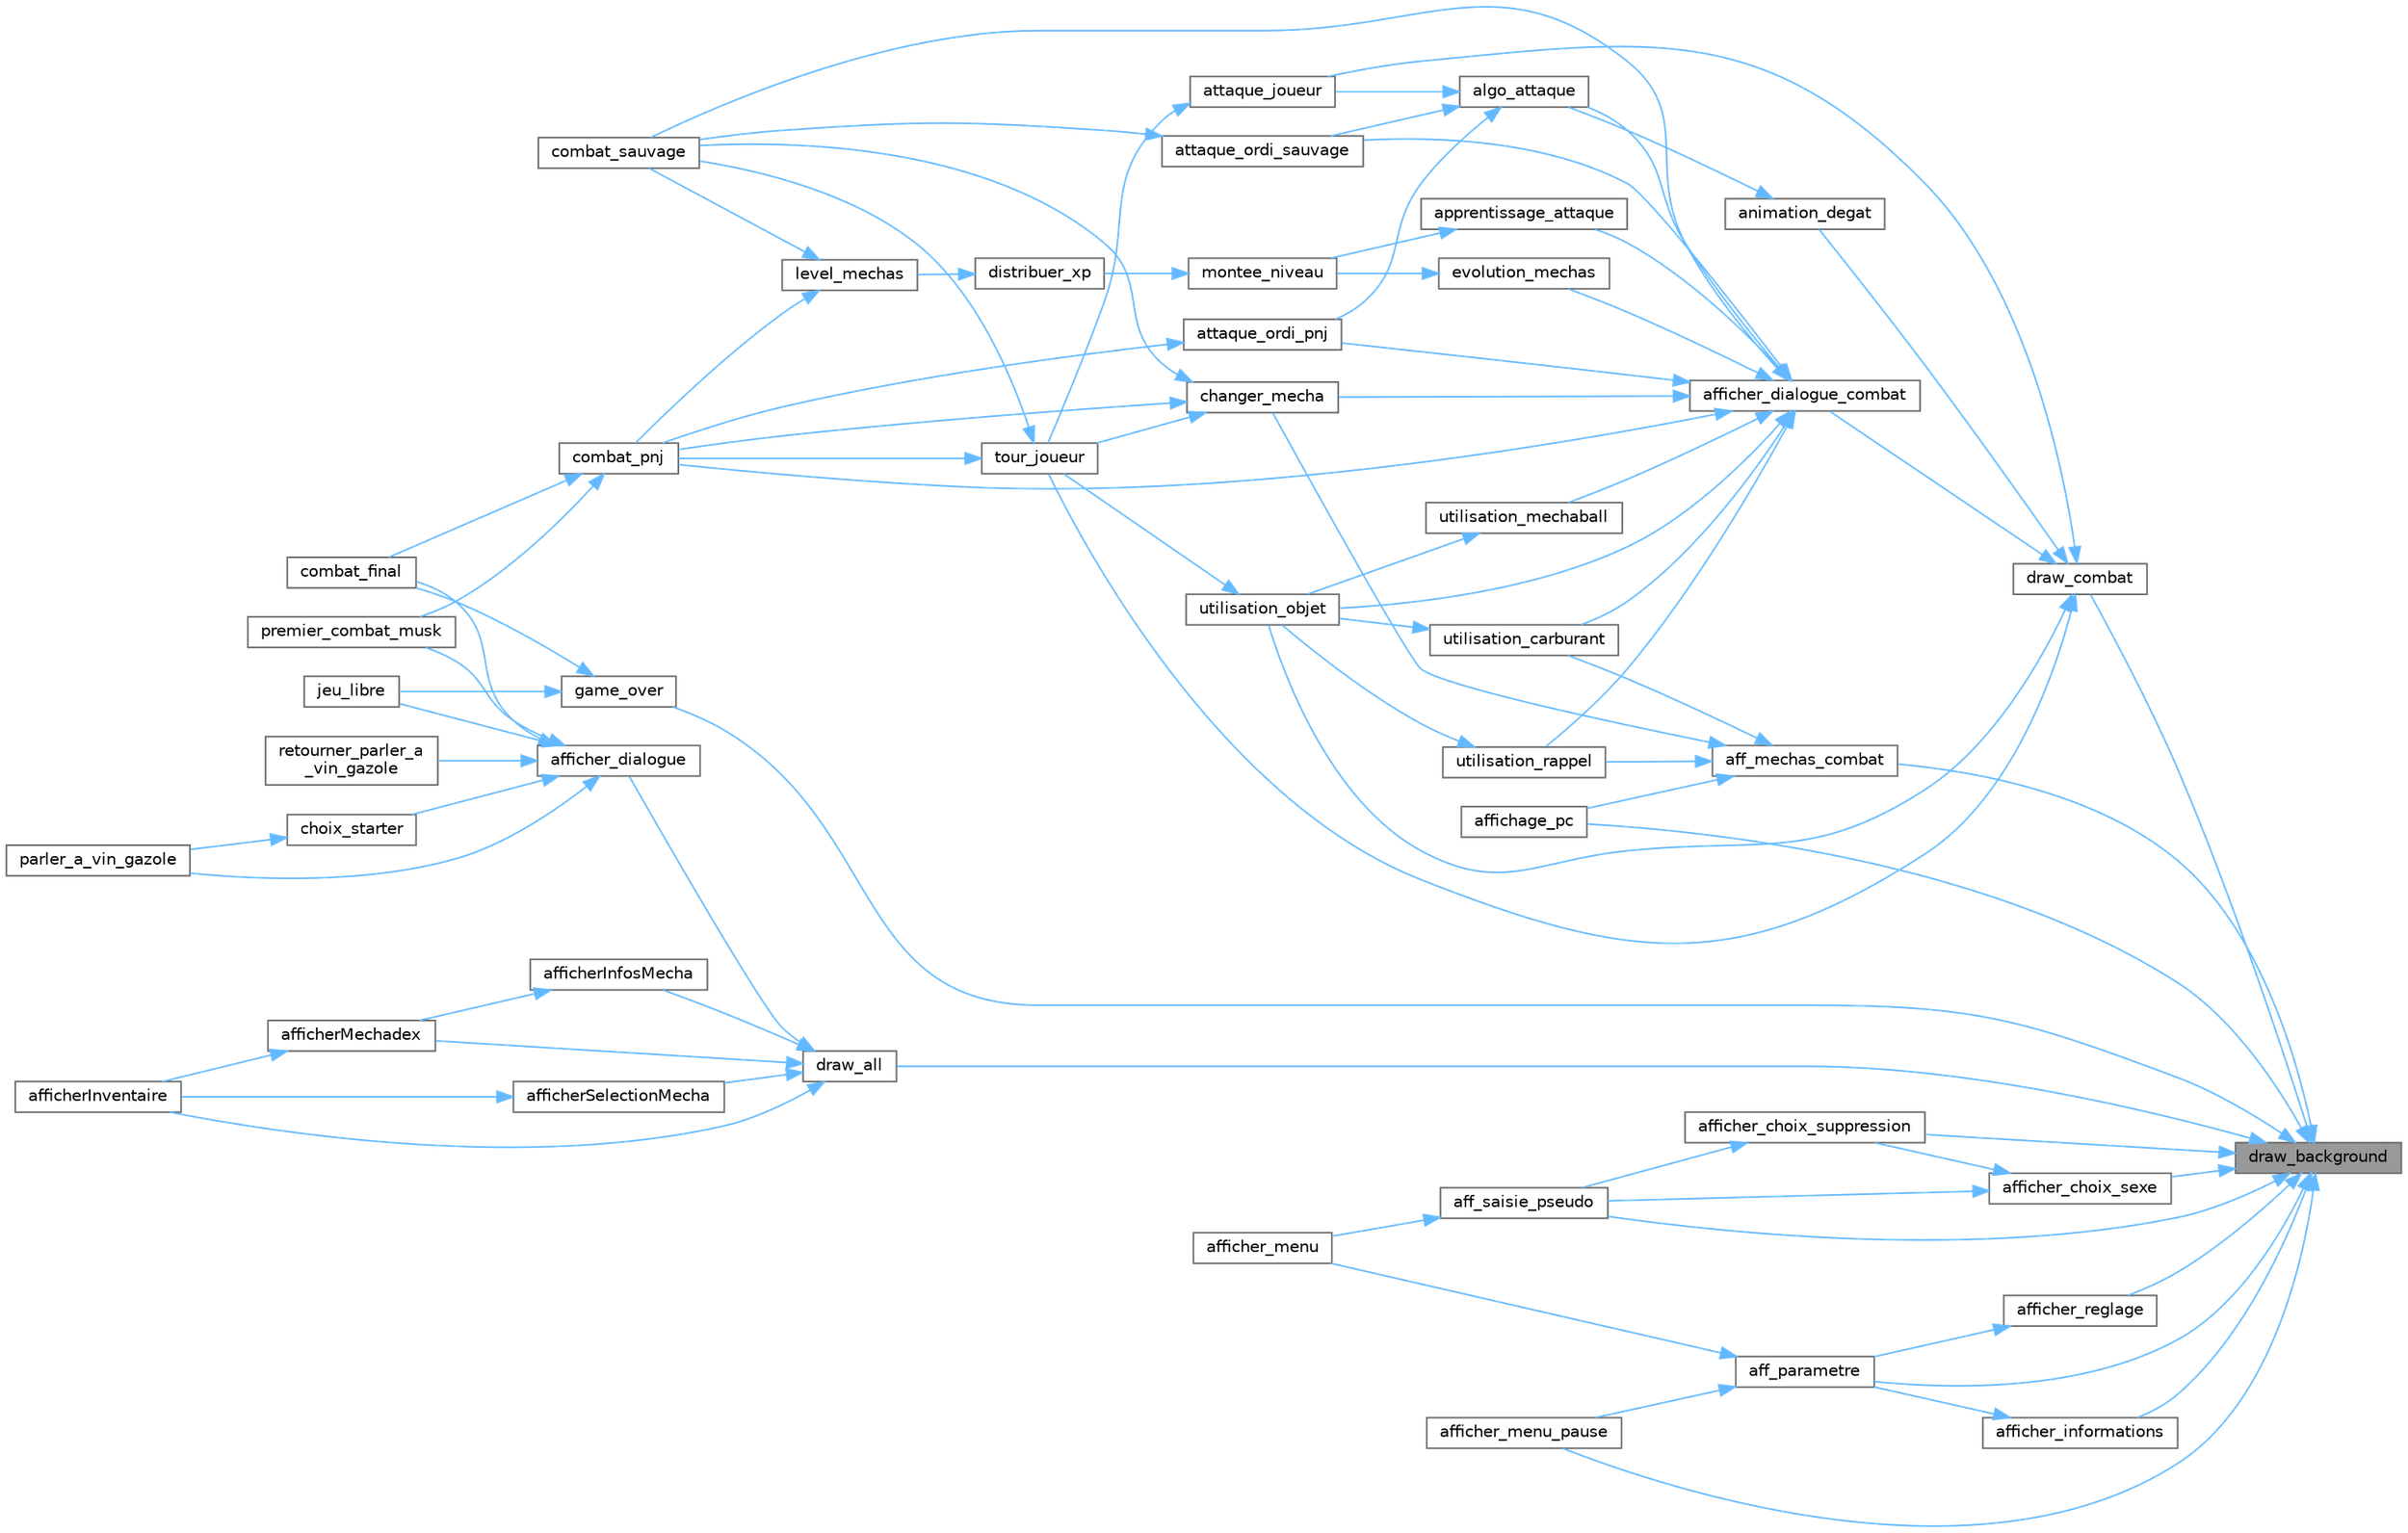 digraph "draw_background"
{
 // LATEX_PDF_SIZE
  bgcolor="transparent";
  edge [fontname=Helvetica,fontsize=10,labelfontname=Helvetica,labelfontsize=10];
  node [fontname=Helvetica,fontsize=10,shape=box,height=0.2,width=0.4];
  rankdir="RL";
  Node1 [id="Node000001",label="draw_background",height=0.2,width=0.4,color="gray40", fillcolor="grey60", style="filled", fontcolor="black",tooltip="Affiche l'arrière-plan (background) actuel du jeu."];
  Node1 -> Node2 [id="edge83_Node000001_Node000002",dir="back",color="steelblue1",style="solid",tooltip=" "];
  Node2 [id="Node000002",label="aff_mechas_combat",height=0.2,width=0.4,color="grey40", fillcolor="white", style="filled",URL="$combat_8c.html#a30cb93b663d557e0e81271f956c24379",tooltip="Affiche l'interface de sélection du Mecha du joueur durant un combat."];
  Node2 -> Node3 [id="edge84_Node000002_Node000003",dir="back",color="steelblue1",style="solid",tooltip=" "];
  Node3 [id="Node000003",label="affichage_pc",height=0.2,width=0.4,color="grey40", fillcolor="white", style="filled",URL="$affichage_8c.html#af70cd65063ba7719d712c57fcce296a3",tooltip="Affiche le PC du joueur permettant de gérer et échanger les Méchas capturés."];
  Node2 -> Node4 [id="edge85_Node000002_Node000004",dir="back",color="steelblue1",style="solid",tooltip=" "];
  Node4 [id="Node000004",label="changer_mecha",height=0.2,width=0.4,color="grey40", fillcolor="white", style="filled",URL="$combat_8c.html#a16e4593cbfaef36a7cc088aa6bef48c0",tooltip="Permet au joueur de changer le Mecha actif pendant un combat."];
  Node4 -> Node5 [id="edge86_Node000004_Node000005",dir="back",color="steelblue1",style="solid",tooltip=" "];
  Node5 [id="Node000005",label="combat_pnj",height=0.2,width=0.4,color="grey40", fillcolor="white", style="filled",URL="$combat_8c.html#a03ca199547656caabf8e81d769b770e4",tooltip="Gère un combat complet entre le joueur et un PNJ."];
  Node5 -> Node6 [id="edge87_Node000005_Node000006",dir="back",color="steelblue1",style="solid",tooltip=" "];
  Node6 [id="Node000006",label="combat_final",height=0.2,width=0.4,color="grey40", fillcolor="white", style="filled",URL="$pointDePassage_8c.html#ade398b595e60d698c8c259edf2f8252a",tooltip="Gère les interactions finales avec les PNJs \"Vin Gazole\" et \"Iron Musk\", incluant dialogues,..."];
  Node5 -> Node7 [id="edge88_Node000005_Node000007",dir="back",color="steelblue1",style="solid",tooltip=" "];
  Node7 [id="Node000007",label="premier_combat_musk",height=0.2,width=0.4,color="grey40", fillcolor="white", style="filled",URL="$pointDePassage_8c.html#a9ed15a581ba87d71ad2d85b8649075da",tooltip="Gère l'interaction du joueur avec les PNJs \"Vin Gazole 2\" et \"Iron Musk\", incluant dialogues,..."];
  Node4 -> Node8 [id="edge89_Node000004_Node000008",dir="back",color="steelblue1",style="solid",tooltip=" "];
  Node8 [id="Node000008",label="combat_sauvage",height=0.2,width=0.4,color="grey40", fillcolor="white", style="filled",URL="$combat_8c.html#ae03e9f733803425a6c1dcb7b81c8234e",tooltip="Gère un combat entre le joueur et un Mécha sauvage."];
  Node4 -> Node9 [id="edge90_Node000004_Node000009",dir="back",color="steelblue1",style="solid",tooltip=" "];
  Node9 [id="Node000009",label="tour_joueur",height=0.2,width=0.4,color="grey40", fillcolor="white", style="filled",URL="$combat_8c.html#a3c18ce2957ca72f56737d0082766ad63",tooltip="Gère le tour du joueur lors d'un combat contre un Mécha sauvage ou un PNJ."];
  Node9 -> Node5 [id="edge91_Node000009_Node000005",dir="back",color="steelblue1",style="solid",tooltip=" "];
  Node9 -> Node8 [id="edge92_Node000009_Node000008",dir="back",color="steelblue1",style="solid",tooltip=" "];
  Node2 -> Node10 [id="edge93_Node000002_Node000010",dir="back",color="steelblue1",style="solid",tooltip=" "];
  Node10 [id="Node000010",label="utilisation_carburant",height=0.2,width=0.4,color="grey40", fillcolor="white", style="filled",URL="$combat_8c.html#a7f2daafca6455a03963db8f32d8a8d10",tooltip="Gère l'utilisation d'un objet \"carburant\" durant un combat."];
  Node10 -> Node11 [id="edge94_Node000010_Node000011",dir="back",color="steelblue1",style="solid",tooltip=" "];
  Node11 [id="Node000011",label="utilisation_objet",height=0.2,width=0.4,color="grey40", fillcolor="white", style="filled",URL="$combat_8c.html#ae82c6dcf76c1412964511d71b75c637e",tooltip="Affiche l'interface d'utilisation d'objets pendant un combat."];
  Node11 -> Node9 [id="edge95_Node000011_Node000009",dir="back",color="steelblue1",style="solid",tooltip=" "];
  Node2 -> Node12 [id="edge96_Node000002_Node000012",dir="back",color="steelblue1",style="solid",tooltip=" "];
  Node12 [id="Node000012",label="utilisation_rappel",height=0.2,width=0.4,color="grey40", fillcolor="white", style="filled",URL="$combat_8c.html#afff6b8b516af5c46c938f407788d1b5f",tooltip="Gère l'utilisation d'un objet \"rappel\" durant un combat."];
  Node12 -> Node11 [id="edge97_Node000012_Node000011",dir="back",color="steelblue1",style="solid",tooltip=" "];
  Node1 -> Node13 [id="edge98_Node000001_Node000013",dir="back",color="steelblue1",style="solid",tooltip=" "];
  Node13 [id="Node000013",label="aff_parametre",height=0.2,width=0.4,color="grey40", fillcolor="white", style="filled",URL="$menu_8c.html#af33efca11c59a833339ea201bd4fb9d4",tooltip="Affiche l'écran des paramètres généraux du jeu avec les options Informations, Réglage et Retour."];
  Node13 -> Node14 [id="edge99_Node000013_Node000014",dir="back",color="steelblue1",style="solid",tooltip=" "];
  Node14 [id="Node000014",label="afficher_menu",height=0.2,width=0.4,color="grey40", fillcolor="white", style="filled",URL="$menu_8c.html#a0225d24e9d0ffd7af10183134ff4f229",tooltip="Affiche le menu principal du jeu, permettant au joueur de démarrer, régler les paramètres ou quitter."];
  Node13 -> Node15 [id="edge100_Node000013_Node000015",dir="back",color="steelblue1",style="solid",tooltip=" "];
  Node15 [id="Node000015",label="afficher_menu_pause",height=0.2,width=0.4,color="grey40", fillcolor="white", style="filled",URL="$menu_8c.html#a98de4f1f9f962af528305e0d3e88d9da",tooltip="Affiche le menu pause du jeu avec les options Reprendre, Paramètres et Accueil."];
  Node1 -> Node16 [id="edge101_Node000001_Node000016",dir="back",color="steelblue1",style="solid",tooltip=" "];
  Node16 [id="Node000016",label="aff_saisie_pseudo",height=0.2,width=0.4,color="grey40", fillcolor="white", style="filled",URL="$menu_8c.html#a514079e39465e028b08558ac3458d85a",tooltip="Affiche un écran permettant au joueur de saisir son pseudo et de démarrer une partie."];
  Node16 -> Node14 [id="edge102_Node000016_Node000014",dir="back",color="steelblue1",style="solid",tooltip=" "];
  Node1 -> Node3 [id="edge103_Node000001_Node000003",dir="back",color="steelblue1",style="solid",tooltip=" "];
  Node1 -> Node17 [id="edge104_Node000001_Node000017",dir="back",color="steelblue1",style="solid",tooltip=" "];
  Node17 [id="Node000017",label="afficher_choix_sexe",height=0.2,width=0.4,color="grey40", fillcolor="white", style="filled",URL="$menu_8c.html#aa1f62d5ef2922f420fba49063416f5ab",tooltip="Affiche un écran permettant au joueur de choisir son sexe (Masculin ou Féminin)."];
  Node17 -> Node16 [id="edge105_Node000017_Node000016",dir="back",color="steelblue1",style="solid",tooltip=" "];
  Node17 -> Node18 [id="edge106_Node000017_Node000018",dir="back",color="steelblue1",style="solid",tooltip=" "];
  Node18 [id="Node000018",label="afficher_choix_suppression",height=0.2,width=0.4,color="grey40", fillcolor="white", style="filled",URL="$menu_8c.html#a72fbd3d776a9a4447c7448b1a8308137",tooltip="Affiche un écran permettant au joueur de choisir entre reprendre, recommencer ou retourner en arrière..."];
  Node18 -> Node16 [id="edge107_Node000018_Node000016",dir="back",color="steelblue1",style="solid",tooltip=" "];
  Node1 -> Node18 [id="edge108_Node000001_Node000018",dir="back",color="steelblue1",style="solid",tooltip=" "];
  Node1 -> Node19 [id="edge109_Node000001_Node000019",dir="back",color="steelblue1",style="solid",tooltip=" "];
  Node19 [id="Node000019",label="afficher_informations",height=0.2,width=0.4,color="grey40", fillcolor="white", style="filled",URL="$menu_8c.html#adb80c9d7e446e21dacf40b55cc973deb",tooltip="Affiche un écran d'informations sur les contrôles du jeu."];
  Node19 -> Node13 [id="edge110_Node000019_Node000013",dir="back",color="steelblue1",style="solid",tooltip=" "];
  Node1 -> Node15 [id="edge111_Node000001_Node000015",dir="back",color="steelblue1",style="solid",tooltip=" "];
  Node1 -> Node20 [id="edge112_Node000001_Node000020",dir="back",color="steelblue1",style="solid",tooltip=" "];
  Node20 [id="Node000020",label="afficher_reglage",height=0.2,width=0.4,color="grey40", fillcolor="white", style="filled",URL="$menu_8c.html#a6ef0addf6407c785be3cf605618b938e",tooltip="Affiche un menu permettant de régler le volume sonore du jeu (Pour l'instant)."];
  Node20 -> Node13 [id="edge113_Node000020_Node000013",dir="back",color="steelblue1",style="solid",tooltip=" "];
  Node1 -> Node21 [id="edge114_Node000001_Node000021",dir="back",color="steelblue1",style="solid",tooltip=" "];
  Node21 [id="Node000021",label="draw_all",height=0.2,width=0.4,color="grey40", fillcolor="white", style="filled",URL="$affichage_8c.html#a16a8360b65479c7343b03f418ed56939",tooltip="Gère et affiche tous les éléments visuels principaux du jeu."];
  Node21 -> Node22 [id="edge115_Node000021_Node000022",dir="back",color="steelblue1",style="solid",tooltip=" "];
  Node22 [id="Node000022",label="afficher_dialogue",height=0.2,width=0.4,color="grey40", fillcolor="white", style="filled",URL="$affichage_8c.html#a265b0bc1ac18afe4fdf6233323561dd1",tooltip="Affiche un dialogue interactif à l'écran, lettre par lettre, avec gestion des choix utilisateur."];
  Node22 -> Node23 [id="edge116_Node000022_Node000023",dir="back",color="steelblue1",style="solid",tooltip=" "];
  Node23 [id="Node000023",label="choix_starter",height=0.2,width=0.4,color="grey40", fillcolor="white", style="filled",URL="$pointDePassage_8c.html#a72d11e9c5addb8d80f32ac417e0e5566",tooltip="Permet au joueur de choisir son Mecha de départ parmi trois options disponibles."];
  Node23 -> Node24 [id="edge117_Node000023_Node000024",dir="back",color="steelblue1",style="solid",tooltip=" "];
  Node24 [id="Node000024",label="parler_a_vin_gazole",height=0.2,width=0.4,color="grey40", fillcolor="white", style="filled",URL="$pointDePassage_8c.html#a87430bbcb167664534cc9b6221b3c77d",tooltip="Gère l'interaction du joueur avec le PNJ \"Vin Gazole\", incluant dialogues, choix du starter et modifi..."];
  Node22 -> Node6 [id="edge118_Node000022_Node000006",dir="back",color="steelblue1",style="solid",tooltip=" "];
  Node22 -> Node25 [id="edge119_Node000022_Node000025",dir="back",color="steelblue1",style="solid",tooltip=" "];
  Node25 [id="Node000025",label="jeu_libre",height=0.2,width=0.4,color="grey40", fillcolor="white", style="filled",URL="$pointDePassage_8c.html#a8b046624f60128f2fcf2978bf527e40d",tooltip="Gère l'interaction avec le PNJ \"Vin Gazole\" en mode jeu libre, permettant soins et dialogues répétés."];
  Node22 -> Node24 [id="edge120_Node000022_Node000024",dir="back",color="steelblue1",style="solid",tooltip=" "];
  Node22 -> Node7 [id="edge121_Node000022_Node000007",dir="back",color="steelblue1",style="solid",tooltip=" "];
  Node22 -> Node26 [id="edge122_Node000022_Node000026",dir="back",color="steelblue1",style="solid",tooltip=" "];
  Node26 [id="Node000026",label="retourner_parler_a\l_vin_gazole",height=0.2,width=0.4,color="grey40", fillcolor="white", style="filled",URL="$pointDePassage_8c.html#a7ec67454376236ff74521e75806f1f8b",tooltip="Gère la seconde interaction du joueur avec le PNJ \"Vin Gazole\", incluant dialogues,..."];
  Node21 -> Node27 [id="edge123_Node000021_Node000027",dir="back",color="steelblue1",style="solid",tooltip=" "];
  Node27 [id="Node000027",label="afficherInfosMecha",height=0.2,width=0.4,color="grey40", fillcolor="white", style="filled",URL="$affichage_8c.html#a4bfda0a3d2e621f3521d2bcf1c59a7d5",tooltip="Affiche l'écran d'information détaillée d'un Mécha du joueur."];
  Node27 -> Node28 [id="edge124_Node000027_Node000028",dir="back",color="steelblue1",style="solid",tooltip=" "];
  Node28 [id="Node000028",label="afficherMechadex",height=0.2,width=0.4,color="grey40", fillcolor="white", style="filled",URL="$affichage_8c.html#aff36844a9bc0417b311b691e2957adae",tooltip="Affiche le Mechadex du joueur, listant tous ses Méchas capturés."];
  Node28 -> Node29 [id="edge125_Node000028_Node000029",dir="back",color="steelblue1",style="solid",tooltip=" "];
  Node29 [id="Node000029",label="afficherInventaire",height=0.2,width=0.4,color="grey40", fillcolor="white", style="filled",URL="$affichage_8c.html#a17c5a7569d3f699b38d5124f198e916a",tooltip="Affiche l'inventaire du joueur et permet d'utiliser certains objets."];
  Node21 -> Node29 [id="edge126_Node000021_Node000029",dir="back",color="steelblue1",style="solid",tooltip=" "];
  Node21 -> Node28 [id="edge127_Node000021_Node000028",dir="back",color="steelblue1",style="solid",tooltip=" "];
  Node21 -> Node30 [id="edge128_Node000021_Node000030",dir="back",color="steelblue1",style="solid",tooltip=" "];
  Node30 [id="Node000030",label="afficherSelectionMecha",height=0.2,width=0.4,color="grey40", fillcolor="white", style="filled",URL="$affichage_8c.html#a9519a3474a5b9ff0162efbc07d652b0c",tooltip="Affiche l'écran de sélection d'un Mécha pour utiliser un objet."];
  Node30 -> Node29 [id="edge129_Node000030_Node000029",dir="back",color="steelblue1",style="solid",tooltip=" "];
  Node1 -> Node31 [id="edge130_Node000001_Node000031",dir="back",color="steelblue1",style="solid",tooltip=" "];
  Node31 [id="Node000031",label="draw_combat",height=0.2,width=0.4,color="grey40", fillcolor="white", style="filled",URL="$combat_8c.html#a159b2a6408c605d1fc9432689f92e3cb",tooltip="Affiche à l'écran tous les éléments graphiques d'un combat entre deux Mechas."];
  Node31 -> Node32 [id="edge131_Node000031_Node000032",dir="back",color="steelblue1",style="solid",tooltip=" "];
  Node32 [id="Node000032",label="afficher_dialogue_combat",height=0.2,width=0.4,color="grey40", fillcolor="white", style="filled",URL="$affichage_8c.html#a1091893e7df87a967b878919b232b0d5",tooltip="Affiche un dialogue interactif durant un combat entre deux Méchas."];
  Node32 -> Node33 [id="edge132_Node000032_Node000033",dir="back",color="steelblue1",style="solid",tooltip=" "];
  Node33 [id="Node000033",label="algo_attaque",height=0.2,width=0.4,color="grey40", fillcolor="white", style="filled",URL="$combat_8c.html#a8c19b3bf83d09e9fb4b596cd4ff45219",tooltip="Calcule et applique les effets d'une attaque lors d'un combat entre deux Mechas."];
  Node33 -> Node34 [id="edge133_Node000033_Node000034",dir="back",color="steelblue1",style="solid",tooltip=" "];
  Node34 [id="Node000034",label="attaque_joueur",height=0.2,width=0.4,color="grey40", fillcolor="white", style="filled",URL="$combat_8c.html#aeabe45f0372840462d595a801345672b",tooltip="Affiche l'interface permettant au joueur de choisir et effectuer une attaque durant un combat."];
  Node34 -> Node9 [id="edge134_Node000034_Node000009",dir="back",color="steelblue1",style="solid",tooltip=" "];
  Node33 -> Node35 [id="edge135_Node000033_Node000035",dir="back",color="steelblue1",style="solid",tooltip=" "];
  Node35 [id="Node000035",label="attaque_ordi_pnj",height=0.2,width=0.4,color="grey40", fillcolor="white", style="filled",URL="$combat_8c.html#a5491a6cd3adeb619da6eb84e6d888e7a",tooltip="Gère les actions automatiques d'un PNJ (personnage non-joueur) lors d'un combat contre le joueur."];
  Node35 -> Node5 [id="edge136_Node000035_Node000005",dir="back",color="steelblue1",style="solid",tooltip=" "];
  Node33 -> Node36 [id="edge137_Node000033_Node000036",dir="back",color="steelblue1",style="solid",tooltip=" "];
  Node36 [id="Node000036",label="attaque_ordi_sauvage",height=0.2,width=0.4,color="grey40", fillcolor="white", style="filled",URL="$combat_8c.html#ac6ceced0c9217ccb31c1400649cfd67c",tooltip="Gère l'attaque aléatoire d'un Mecha sauvage durant un combat contre le joueur."];
  Node36 -> Node8 [id="edge138_Node000036_Node000008",dir="back",color="steelblue1",style="solid",tooltip=" "];
  Node32 -> Node37 [id="edge139_Node000032_Node000037",dir="back",color="steelblue1",style="solid",tooltip=" "];
  Node37 [id="Node000037",label="apprentissage_attaque",height=0.2,width=0.4,color="grey40", fillcolor="white", style="filled",URL="$combat_8c.html#af35e79d0f311c06fb1fe44ce8bb34ca4",tooltip="Gère l'apprentissage d'une nouvelle attaque par un Mecha lors d'un changement de niveau."];
  Node37 -> Node38 [id="edge140_Node000037_Node000038",dir="back",color="steelblue1",style="solid",tooltip=" "];
  Node38 [id="Node000038",label="montee_niveau",height=0.2,width=0.4,color="grey40", fillcolor="white", style="filled",URL="$combat_8c.html#aec838d58a7def8717d7fcd0faab3a107",tooltip="Gère la montée en niveau d'un Mecha joueur après avoir reçu des points d'expérience (XP)."];
  Node38 -> Node39 [id="edge141_Node000038_Node000039",dir="back",color="steelblue1",style="solid",tooltip=" "];
  Node39 [id="Node000039",label="distribuer_xp",height=0.2,width=0.4,color="grey40", fillcolor="white", style="filled",URL="$combat_8c.html#ac6fcdad743dc3526b2b89a1630618a07",tooltip="Distribue les points d'expérience (XP) gagnés lors d'un combat à un ensemble de Méchas ayant particip..."];
  Node39 -> Node40 [id="edge142_Node000039_Node000040",dir="back",color="steelblue1",style="solid",tooltip=" "];
  Node40 [id="Node000040",label="level_mechas",height=0.2,width=0.4,color="grey40", fillcolor="white", style="filled",URL="$combat_8c.html#a2de6c3e2a52edcf450da90005d5fad1d",tooltip="Calcule et distribue les points d'expérience (XP) aux Méchas du joueur après avoir vaincu un Mécha ad..."];
  Node40 -> Node5 [id="edge143_Node000040_Node000005",dir="back",color="steelblue1",style="solid",tooltip=" "];
  Node40 -> Node8 [id="edge144_Node000040_Node000008",dir="back",color="steelblue1",style="solid",tooltip=" "];
  Node32 -> Node35 [id="edge145_Node000032_Node000035",dir="back",color="steelblue1",style="solid",tooltip=" "];
  Node32 -> Node36 [id="edge146_Node000032_Node000036",dir="back",color="steelblue1",style="solid",tooltip=" "];
  Node32 -> Node4 [id="edge147_Node000032_Node000004",dir="back",color="steelblue1",style="solid",tooltip=" "];
  Node32 -> Node5 [id="edge148_Node000032_Node000005",dir="back",color="steelblue1",style="solid",tooltip=" "];
  Node32 -> Node8 [id="edge149_Node000032_Node000008",dir="back",color="steelblue1",style="solid",tooltip=" "];
  Node32 -> Node41 [id="edge150_Node000032_Node000041",dir="back",color="steelblue1",style="solid",tooltip=" "];
  Node41 [id="Node000041",label="evolution_mechas",height=0.2,width=0.4,color="grey40", fillcolor="white", style="filled",URL="$combat_8c.html#afe15b54290598e06032e0c418f626461",tooltip="Gère l'évolution d'un Mecha joueur lorsqu'il atteint le niveau requis."];
  Node41 -> Node38 [id="edge151_Node000041_Node000038",dir="back",color="steelblue1",style="solid",tooltip=" "];
  Node32 -> Node10 [id="edge152_Node000032_Node000010",dir="back",color="steelblue1",style="solid",tooltip=" "];
  Node32 -> Node42 [id="edge153_Node000032_Node000042",dir="back",color="steelblue1",style="solid",tooltip=" "];
  Node42 [id="Node000042",label="utilisation_mechaball",height=0.2,width=0.4,color="grey40", fillcolor="white", style="filled",URL="$combat_8c.html#a53bf2250ba00b21dceed166fa59bd150",tooltip="Gère l'utilisation d'une \"mechaball\" pour capturer un Mecha adverse durant un combat."];
  Node42 -> Node11 [id="edge154_Node000042_Node000011",dir="back",color="steelblue1",style="solid",tooltip=" "];
  Node32 -> Node11 [id="edge155_Node000032_Node000011",dir="back",color="steelblue1",style="solid",tooltip=" "];
  Node32 -> Node12 [id="edge156_Node000032_Node000012",dir="back",color="steelblue1",style="solid",tooltip=" "];
  Node31 -> Node43 [id="edge157_Node000031_Node000043",dir="back",color="steelblue1",style="solid",tooltip=" "];
  Node43 [id="Node000043",label="animation_degat",height=0.2,width=0.4,color="grey40", fillcolor="white", style="filled",URL="$combat_8c.html#ab9469ab4f84b56a27ef05848c4a78cb9",tooltip="Anime visuellement la diminution progressive des PV d'un Mecha durant un combat."];
  Node43 -> Node33 [id="edge158_Node000043_Node000033",dir="back",color="steelblue1",style="solid",tooltip=" "];
  Node31 -> Node34 [id="edge159_Node000031_Node000034",dir="back",color="steelblue1",style="solid",tooltip=" "];
  Node31 -> Node9 [id="edge160_Node000031_Node000009",dir="back",color="steelblue1",style="solid",tooltip=" "];
  Node31 -> Node11 [id="edge161_Node000031_Node000011",dir="back",color="steelblue1",style="solid",tooltip=" "];
  Node1 -> Node44 [id="edge162_Node000001_Node000044",dir="back",color="steelblue1",style="solid",tooltip=" "];
  Node44 [id="Node000044",label="game_over",height=0.2,width=0.4,color="grey40", fillcolor="white", style="filled",URL="$affichage_8c.html#abd6001ed54f2062b95bb92ceef20e74a",tooltip="Gère l'écran de fin de partie et réinitialise le joueur."];
  Node44 -> Node6 [id="edge163_Node000044_Node000006",dir="back",color="steelblue1",style="solid",tooltip=" "];
  Node44 -> Node25 [id="edge164_Node000044_Node000025",dir="back",color="steelblue1",style="solid",tooltip=" "];
}
